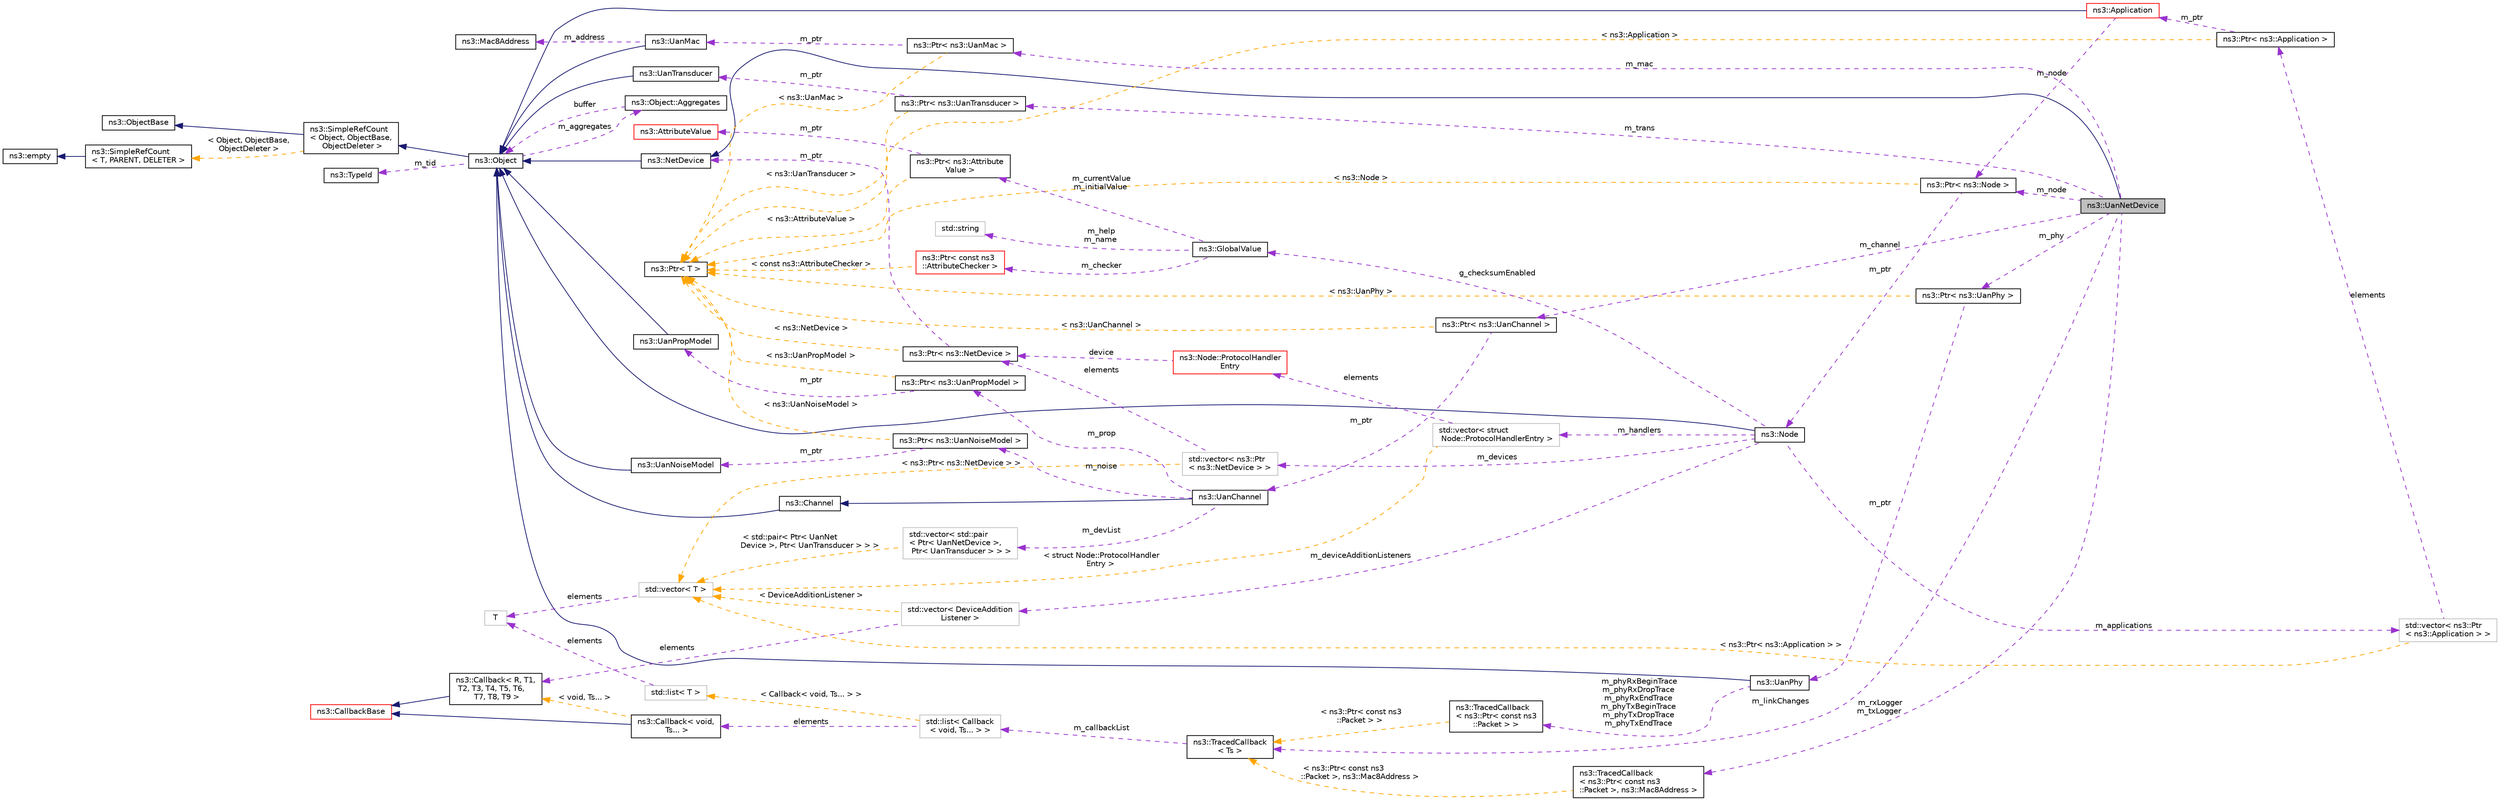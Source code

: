digraph "ns3::UanNetDevice"
{
 // LATEX_PDF_SIZE
  edge [fontname="Helvetica",fontsize="10",labelfontname="Helvetica",labelfontsize="10"];
  node [fontname="Helvetica",fontsize="10",shape=record];
  rankdir="LR";
  Node1 [label="ns3::UanNetDevice",height=0.2,width=0.4,color="black", fillcolor="grey75", style="filled", fontcolor="black",tooltip="Net device for UAN models."];
  Node2 -> Node1 [dir="back",color="midnightblue",fontsize="10",style="solid",fontname="Helvetica"];
  Node2 [label="ns3::NetDevice",height=0.2,width=0.4,color="black", fillcolor="white", style="filled",URL="$classns3_1_1_net_device.html",tooltip="Network layer to device interface."];
  Node3 -> Node2 [dir="back",color="midnightblue",fontsize="10",style="solid",fontname="Helvetica"];
  Node3 [label="ns3::Object",height=0.2,width=0.4,color="black", fillcolor="white", style="filled",URL="$classns3_1_1_object.html",tooltip="A base class which provides memory management and object aggregation."];
  Node4 -> Node3 [dir="back",color="midnightblue",fontsize="10",style="solid",fontname="Helvetica"];
  Node4 [label="ns3::SimpleRefCount\l\< Object, ObjectBase,\l ObjectDeleter \>",height=0.2,width=0.4,color="black", fillcolor="white", style="filled",URL="$classns3_1_1_simple_ref_count.html",tooltip=" "];
  Node5 -> Node4 [dir="back",color="midnightblue",fontsize="10",style="solid",fontname="Helvetica"];
  Node5 [label="ns3::ObjectBase",height=0.2,width=0.4,color="black", fillcolor="white", style="filled",URL="$classns3_1_1_object_base.html",tooltip="Anchor the ns-3 type and attribute system."];
  Node6 -> Node4 [dir="back",color="orange",fontsize="10",style="dashed",label=" \< Object, ObjectBase,\l ObjectDeleter \>" ,fontname="Helvetica"];
  Node6 [label="ns3::SimpleRefCount\l\< T, PARENT, DELETER \>",height=0.2,width=0.4,color="black", fillcolor="white", style="filled",URL="$classns3_1_1_simple_ref_count.html",tooltip="A template-based reference counting class."];
  Node7 -> Node6 [dir="back",color="midnightblue",fontsize="10",style="solid",fontname="Helvetica"];
  Node7 [label="ns3::empty",height=0.2,width=0.4,color="black", fillcolor="white", style="filled",URL="$classns3_1_1empty.html",tooltip="make Callback use a separate empty type"];
  Node8 -> Node3 [dir="back",color="darkorchid3",fontsize="10",style="dashed",label=" m_tid" ,fontname="Helvetica"];
  Node8 [label="ns3::TypeId",height=0.2,width=0.4,color="black", fillcolor="white", style="filled",URL="$classns3_1_1_type_id.html",tooltip="a unique identifier for an interface."];
  Node9 -> Node3 [dir="back",color="darkorchid3",fontsize="10",style="dashed",label=" m_aggregates" ,fontname="Helvetica"];
  Node9 [label="ns3::Object::Aggregates",height=0.2,width=0.4,color="black", fillcolor="white", style="filled",URL="$structns3_1_1_object_1_1_aggregates.html",tooltip="The list of Objects aggregated to this one."];
  Node3 -> Node9 [dir="back",color="darkorchid3",fontsize="10",style="dashed",label=" buffer" ,fontname="Helvetica"];
  Node10 -> Node1 [dir="back",color="darkorchid3",fontsize="10",style="dashed",label=" m_phy" ,fontname="Helvetica"];
  Node10 [label="ns3::Ptr\< ns3::UanPhy \>",height=0.2,width=0.4,color="black", fillcolor="white", style="filled",URL="$classns3_1_1_ptr.html",tooltip=" "];
  Node11 -> Node10 [dir="back",color="darkorchid3",fontsize="10",style="dashed",label=" m_ptr" ,fontname="Helvetica"];
  Node11 [label="ns3::UanPhy",height=0.2,width=0.4,color="black", fillcolor="white", style="filled",URL="$classns3_1_1_uan_phy.html",tooltip="Base class for UAN Phy models."];
  Node3 -> Node11 [dir="back",color="midnightblue",fontsize="10",style="solid",fontname="Helvetica"];
  Node12 -> Node11 [dir="back",color="darkorchid3",fontsize="10",style="dashed",label=" m_phyRxBeginTrace\nm_phyRxDropTrace\nm_phyRxEndTrace\nm_phyTxBeginTrace\nm_phyTxDropTrace\nm_phyTxEndTrace" ,fontname="Helvetica"];
  Node12 [label="ns3::TracedCallback\l\< ns3::Ptr\< const ns3\l::Packet \> \>",height=0.2,width=0.4,color="black", fillcolor="white", style="filled",URL="$classns3_1_1_traced_callback.html",tooltip=" "];
  Node13 -> Node12 [dir="back",color="orange",fontsize="10",style="dashed",label=" \< ns3::Ptr\< const ns3\l::Packet \> \>" ,fontname="Helvetica"];
  Node13 [label="ns3::TracedCallback\l\< Ts \>",height=0.2,width=0.4,color="black", fillcolor="white", style="filled",URL="$classns3_1_1_traced_callback.html",tooltip="Forward calls to a chain of Callback."];
  Node14 -> Node13 [dir="back",color="darkorchid3",fontsize="10",style="dashed",label=" m_callbackList" ,fontname="Helvetica"];
  Node14 [label="std::list\< Callback\l\< void, Ts... \> \>",height=0.2,width=0.4,color="grey75", fillcolor="white", style="filled",tooltip=" "];
  Node15 -> Node14 [dir="back",color="darkorchid3",fontsize="10",style="dashed",label=" elements" ,fontname="Helvetica"];
  Node15 [label="ns3::Callback\< void,\l Ts... \>",height=0.2,width=0.4,color="black", fillcolor="white", style="filled",URL="$classns3_1_1_callback.html",tooltip=" "];
  Node16 -> Node15 [dir="back",color="midnightblue",fontsize="10",style="solid",fontname="Helvetica"];
  Node16 [label="ns3::CallbackBase",height=0.2,width=0.4,color="red", fillcolor="white", style="filled",URL="$classns3_1_1_callback_base.html",tooltip="Base class for Callback class."];
  Node21 -> Node15 [dir="back",color="orange",fontsize="10",style="dashed",label=" \< void, Ts... \>" ,fontname="Helvetica"];
  Node21 [label="ns3::Callback\< R, T1,\l T2, T3, T4, T5, T6,\l T7, T8, T9 \>",height=0.2,width=0.4,color="black", fillcolor="white", style="filled",URL="$classns3_1_1_callback.html",tooltip="Callback template class."];
  Node16 -> Node21 [dir="back",color="midnightblue",fontsize="10",style="solid",fontname="Helvetica"];
  Node22 -> Node14 [dir="back",color="orange",fontsize="10",style="dashed",label=" \< Callback\< void, Ts... \> \>" ,fontname="Helvetica"];
  Node22 [label="std::list\< T \>",height=0.2,width=0.4,color="grey75", fillcolor="white", style="filled",tooltip=" "];
  Node23 -> Node22 [dir="back",color="darkorchid3",fontsize="10",style="dashed",label=" elements" ,fontname="Helvetica"];
  Node23 [label="T",height=0.2,width=0.4,color="grey75", fillcolor="white", style="filled",tooltip=" "];
  Node20 -> Node10 [dir="back",color="orange",fontsize="10",style="dashed",label=" \< ns3::UanPhy \>" ,fontname="Helvetica"];
  Node20 [label="ns3::Ptr\< T \>",height=0.2,width=0.4,color="black", fillcolor="white", style="filled",URL="$classns3_1_1_ptr.html",tooltip="Smart pointer class similar to boost::intrusive_ptr."];
  Node24 -> Node1 [dir="back",color="darkorchid3",fontsize="10",style="dashed",label=" m_trans" ,fontname="Helvetica"];
  Node24 [label="ns3::Ptr\< ns3::UanTransducer \>",height=0.2,width=0.4,color="black", fillcolor="white", style="filled",URL="$classns3_1_1_ptr.html",tooltip=" "];
  Node25 -> Node24 [dir="back",color="darkorchid3",fontsize="10",style="dashed",label=" m_ptr" ,fontname="Helvetica"];
  Node25 [label="ns3::UanTransducer",height=0.2,width=0.4,color="black", fillcolor="white", style="filled",URL="$classns3_1_1_uan_transducer.html",tooltip="Virtual base for Transducer objects."];
  Node3 -> Node25 [dir="back",color="midnightblue",fontsize="10",style="solid",fontname="Helvetica"];
  Node20 -> Node24 [dir="back",color="orange",fontsize="10",style="dashed",label=" \< ns3::UanTransducer \>" ,fontname="Helvetica"];
  Node26 -> Node1 [dir="back",color="darkorchid3",fontsize="10",style="dashed",label=" m_channel" ,fontname="Helvetica"];
  Node26 [label="ns3::Ptr\< ns3::UanChannel \>",height=0.2,width=0.4,color="black", fillcolor="white", style="filled",URL="$classns3_1_1_ptr.html",tooltip=" "];
  Node27 -> Node26 [dir="back",color="darkorchid3",fontsize="10",style="dashed",label=" m_ptr" ,fontname="Helvetica"];
  Node27 [label="ns3::UanChannel",height=0.2,width=0.4,color="black", fillcolor="white", style="filled",URL="$classns3_1_1_uan_channel.html",tooltip="Channel class used by UAN devices."];
  Node28 -> Node27 [dir="back",color="midnightblue",fontsize="10",style="solid",fontname="Helvetica"];
  Node28 [label="ns3::Channel",height=0.2,width=0.4,color="black", fillcolor="white", style="filled",URL="$classns3_1_1_channel.html",tooltip="Abstract Channel Base Class."];
  Node3 -> Node28 [dir="back",color="midnightblue",fontsize="10",style="solid",fontname="Helvetica"];
  Node29 -> Node27 [dir="back",color="darkorchid3",fontsize="10",style="dashed",label=" m_devList" ,fontname="Helvetica"];
  Node29 [label="std::vector\< std::pair\l\< Ptr\< UanNetDevice \>,\l Ptr\< UanTransducer \> \> \>",height=0.2,width=0.4,color="grey75", fillcolor="white", style="filled",tooltip=" "];
  Node30 -> Node29 [dir="back",color="orange",fontsize="10",style="dashed",label=" \< std::pair\< Ptr\< UanNet\lDevice \>, Ptr\< UanTransducer \> \> \>" ,fontname="Helvetica"];
  Node30 [label="std::vector\< T \>",height=0.2,width=0.4,color="grey75", fillcolor="white", style="filled",tooltip=" "];
  Node23 -> Node30 [dir="back",color="darkorchid3",fontsize="10",style="dashed",label=" elements" ,fontname="Helvetica"];
  Node31 -> Node27 [dir="back",color="darkorchid3",fontsize="10",style="dashed",label=" m_prop" ,fontname="Helvetica"];
  Node31 [label="ns3::Ptr\< ns3::UanPropModel \>",height=0.2,width=0.4,color="black", fillcolor="white", style="filled",URL="$classns3_1_1_ptr.html",tooltip=" "];
  Node32 -> Node31 [dir="back",color="darkorchid3",fontsize="10",style="dashed",label=" m_ptr" ,fontname="Helvetica"];
  Node32 [label="ns3::UanPropModel",height=0.2,width=0.4,color="black", fillcolor="white", style="filled",URL="$classns3_1_1_uan_prop_model.html",tooltip="Base class for implemented underwater propagation models."];
  Node3 -> Node32 [dir="back",color="midnightblue",fontsize="10",style="solid",fontname="Helvetica"];
  Node20 -> Node31 [dir="back",color="orange",fontsize="10",style="dashed",label=" \< ns3::UanPropModel \>" ,fontname="Helvetica"];
  Node33 -> Node27 [dir="back",color="darkorchid3",fontsize="10",style="dashed",label=" m_noise" ,fontname="Helvetica"];
  Node33 [label="ns3::Ptr\< ns3::UanNoiseModel \>",height=0.2,width=0.4,color="black", fillcolor="white", style="filled",URL="$classns3_1_1_ptr.html",tooltip=" "];
  Node34 -> Node33 [dir="back",color="darkorchid3",fontsize="10",style="dashed",label=" m_ptr" ,fontname="Helvetica"];
  Node34 [label="ns3::UanNoiseModel",height=0.2,width=0.4,color="black", fillcolor="white", style="filled",URL="$classns3_1_1_uan_noise_model.html",tooltip="UAN Noise Model base class."];
  Node3 -> Node34 [dir="back",color="midnightblue",fontsize="10",style="solid",fontname="Helvetica"];
  Node20 -> Node33 [dir="back",color="orange",fontsize="10",style="dashed",label=" \< ns3::UanNoiseModel \>" ,fontname="Helvetica"];
  Node20 -> Node26 [dir="back",color="orange",fontsize="10",style="dashed",label=" \< ns3::UanChannel \>" ,fontname="Helvetica"];
  Node35 -> Node1 [dir="back",color="darkorchid3",fontsize="10",style="dashed",label=" m_node" ,fontname="Helvetica"];
  Node35 [label="ns3::Ptr\< ns3::Node \>",height=0.2,width=0.4,color="black", fillcolor="white", style="filled",URL="$classns3_1_1_ptr.html",tooltip=" "];
  Node36 -> Node35 [dir="back",color="darkorchid3",fontsize="10",style="dashed",label=" m_ptr" ,fontname="Helvetica"];
  Node36 [label="ns3::Node",height=0.2,width=0.4,color="black", fillcolor="white", style="filled",URL="$classns3_1_1_node.html",tooltip="A network Node."];
  Node3 -> Node36 [dir="back",color="midnightblue",fontsize="10",style="solid",fontname="Helvetica"];
  Node37 -> Node36 [dir="back",color="darkorchid3",fontsize="10",style="dashed",label=" m_applications" ,fontname="Helvetica"];
  Node37 [label="std::vector\< ns3::Ptr\l\< ns3::Application \> \>",height=0.2,width=0.4,color="grey75", fillcolor="white", style="filled",tooltip=" "];
  Node38 -> Node37 [dir="back",color="darkorchid3",fontsize="10",style="dashed",label=" elements" ,fontname="Helvetica"];
  Node38 [label="ns3::Ptr\< ns3::Application \>",height=0.2,width=0.4,color="black", fillcolor="white", style="filled",URL="$classns3_1_1_ptr.html",tooltip=" "];
  Node39 -> Node38 [dir="back",color="darkorchid3",fontsize="10",style="dashed",label=" m_ptr" ,fontname="Helvetica"];
  Node39 [label="ns3::Application",height=0.2,width=0.4,color="red", fillcolor="white", style="filled",URL="$classns3_1_1_application.html",tooltip="The base class for all ns3 applications."];
  Node3 -> Node39 [dir="back",color="midnightblue",fontsize="10",style="solid",fontname="Helvetica"];
  Node35 -> Node39 [dir="back",color="darkorchid3",fontsize="10",style="dashed",label=" m_node" ,fontname="Helvetica"];
  Node20 -> Node38 [dir="back",color="orange",fontsize="10",style="dashed",label=" \< ns3::Application \>" ,fontname="Helvetica"];
  Node30 -> Node37 [dir="back",color="orange",fontsize="10",style="dashed",label=" \< ns3::Ptr\< ns3::Application \> \>" ,fontname="Helvetica"];
  Node47 -> Node36 [dir="back",color="darkorchid3",fontsize="10",style="dashed",label=" m_devices" ,fontname="Helvetica"];
  Node47 [label="std::vector\< ns3::Ptr\l\< ns3::NetDevice \> \>",height=0.2,width=0.4,color="grey75", fillcolor="white", style="filled",tooltip=" "];
  Node48 -> Node47 [dir="back",color="darkorchid3",fontsize="10",style="dashed",label=" elements" ,fontname="Helvetica"];
  Node48 [label="ns3::Ptr\< ns3::NetDevice \>",height=0.2,width=0.4,color="black", fillcolor="white", style="filled",URL="$classns3_1_1_ptr.html",tooltip=" "];
  Node2 -> Node48 [dir="back",color="darkorchid3",fontsize="10",style="dashed",label=" m_ptr" ,fontname="Helvetica"];
  Node20 -> Node48 [dir="back",color="orange",fontsize="10",style="dashed",label=" \< ns3::NetDevice \>" ,fontname="Helvetica"];
  Node30 -> Node47 [dir="back",color="orange",fontsize="10",style="dashed",label=" \< ns3::Ptr\< ns3::NetDevice \> \>" ,fontname="Helvetica"];
  Node49 -> Node36 [dir="back",color="darkorchid3",fontsize="10",style="dashed",label=" g_checksumEnabled" ,fontname="Helvetica"];
  Node49 [label="ns3::GlobalValue",height=0.2,width=0.4,color="black", fillcolor="white", style="filled",URL="$classns3_1_1_global_value.html",tooltip="Hold a so-called 'global value'."];
  Node50 -> Node49 [dir="back",color="darkorchid3",fontsize="10",style="dashed",label=" m_currentValue\nm_initialValue" ,fontname="Helvetica"];
  Node50 [label="ns3::Ptr\< ns3::Attribute\lValue \>",height=0.2,width=0.4,color="black", fillcolor="white", style="filled",URL="$classns3_1_1_ptr.html",tooltip=" "];
  Node51 -> Node50 [dir="back",color="darkorchid3",fontsize="10",style="dashed",label=" m_ptr" ,fontname="Helvetica"];
  Node51 [label="ns3::AttributeValue",height=0.2,width=0.4,color="red", fillcolor="white", style="filled",URL="$classns3_1_1_attribute_value.html",tooltip="Hold a value for an Attribute."];
  Node20 -> Node50 [dir="back",color="orange",fontsize="10",style="dashed",label=" \< ns3::AttributeValue \>" ,fontname="Helvetica"];
  Node53 -> Node49 [dir="back",color="darkorchid3",fontsize="10",style="dashed",label=" m_help\nm_name" ,fontname="Helvetica"];
  Node53 [label="std::string",height=0.2,width=0.4,color="grey75", fillcolor="white", style="filled",tooltip=" "];
  Node55 -> Node49 [dir="back",color="darkorchid3",fontsize="10",style="dashed",label=" m_checker" ,fontname="Helvetica"];
  Node55 [label="ns3::Ptr\< const ns3\l::AttributeChecker \>",height=0.2,width=0.4,color="red", fillcolor="white", style="filled",URL="$classns3_1_1_ptr.html",tooltip=" "];
  Node20 -> Node55 [dir="back",color="orange",fontsize="10",style="dashed",label=" \< const ns3::AttributeChecker \>" ,fontname="Helvetica"];
  Node58 -> Node36 [dir="back",color="darkorchid3",fontsize="10",style="dashed",label=" m_handlers" ,fontname="Helvetica"];
  Node58 [label="std::vector\< struct\l Node::ProtocolHandlerEntry \>",height=0.2,width=0.4,color="grey75", fillcolor="white", style="filled",tooltip=" "];
  Node59 -> Node58 [dir="back",color="darkorchid3",fontsize="10",style="dashed",label=" elements" ,fontname="Helvetica"];
  Node59 [label="ns3::Node::ProtocolHandler\lEntry",height=0.2,width=0.4,color="red", fillcolor="white", style="filled",URL="$structns3_1_1_node_1_1_protocol_handler_entry.html",tooltip="Protocol handler entry."];
  Node48 -> Node59 [dir="back",color="darkorchid3",fontsize="10",style="dashed",label=" device" ,fontname="Helvetica"];
  Node30 -> Node58 [dir="back",color="orange",fontsize="10",style="dashed",label=" \< struct Node::ProtocolHandler\lEntry \>" ,fontname="Helvetica"];
  Node61 -> Node36 [dir="back",color="darkorchid3",fontsize="10",style="dashed",label=" m_deviceAdditionListeners" ,fontname="Helvetica"];
  Node61 [label="std::vector\< DeviceAddition\lListener \>",height=0.2,width=0.4,color="grey75", fillcolor="white", style="filled",tooltip=" "];
  Node21 -> Node61 [dir="back",color="darkorchid3",fontsize="10",style="dashed",label=" elements" ,fontname="Helvetica"];
  Node30 -> Node61 [dir="back",color="orange",fontsize="10",style="dashed",label=" \< DeviceAdditionListener \>" ,fontname="Helvetica"];
  Node20 -> Node35 [dir="back",color="orange",fontsize="10",style="dashed",label=" \< ns3::Node \>" ,fontname="Helvetica"];
  Node13 -> Node1 [dir="back",color="darkorchid3",fontsize="10",style="dashed",label=" m_linkChanges" ,fontname="Helvetica"];
  Node62 -> Node1 [dir="back",color="darkorchid3",fontsize="10",style="dashed",label=" m_mac" ,fontname="Helvetica"];
  Node62 [label="ns3::Ptr\< ns3::UanMac \>",height=0.2,width=0.4,color="black", fillcolor="white", style="filled",URL="$classns3_1_1_ptr.html",tooltip=" "];
  Node63 -> Node62 [dir="back",color="darkorchid3",fontsize="10",style="dashed",label=" m_ptr" ,fontname="Helvetica"];
  Node63 [label="ns3::UanMac",height=0.2,width=0.4,color="black", fillcolor="white", style="filled",URL="$classns3_1_1_uan_mac.html",tooltip="Virtual base class for all UAN MAC protocols."];
  Node3 -> Node63 [dir="back",color="midnightblue",fontsize="10",style="solid",fontname="Helvetica"];
  Node64 -> Node63 [dir="back",color="darkorchid3",fontsize="10",style="dashed",label=" m_address" ,fontname="Helvetica"];
  Node64 [label="ns3::Mac8Address",height=0.2,width=0.4,color="black", fillcolor="white", style="filled",URL="$classns3_1_1_mac8_address.html",tooltip="A class used for addressing MAC8 MAC's."];
  Node20 -> Node62 [dir="back",color="orange",fontsize="10",style="dashed",label=" \< ns3::UanMac \>" ,fontname="Helvetica"];
  Node65 -> Node1 [dir="back",color="darkorchid3",fontsize="10",style="dashed",label=" m_rxLogger\nm_txLogger" ,fontname="Helvetica"];
  Node65 [label="ns3::TracedCallback\l\< ns3::Ptr\< const ns3\l::Packet \>, ns3::Mac8Address \>",height=0.2,width=0.4,color="black", fillcolor="white", style="filled",URL="$classns3_1_1_traced_callback.html",tooltip=" "];
  Node13 -> Node65 [dir="back",color="orange",fontsize="10",style="dashed",label=" \< ns3::Ptr\< const ns3\l::Packet \>, ns3::Mac8Address \>" ,fontname="Helvetica"];
}
